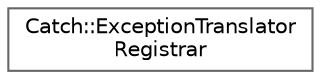 digraph "Graphical Class Hierarchy"
{
 // LATEX_PDF_SIZE
  bgcolor="transparent";
  edge [fontname=Helvetica,fontsize=10,labelfontname=Helvetica,labelfontsize=10];
  node [fontname=Helvetica,fontsize=10,shape=box,height=0.2,width=0.4];
  rankdir="LR";
  Node0 [id="Node000000",label="Catch::ExceptionTranslator\lRegistrar",height=0.2,width=0.4,color="grey40", fillcolor="white", style="filled",URL="$class_catch_1_1_exception_translator_registrar.html",tooltip=" "];
}
